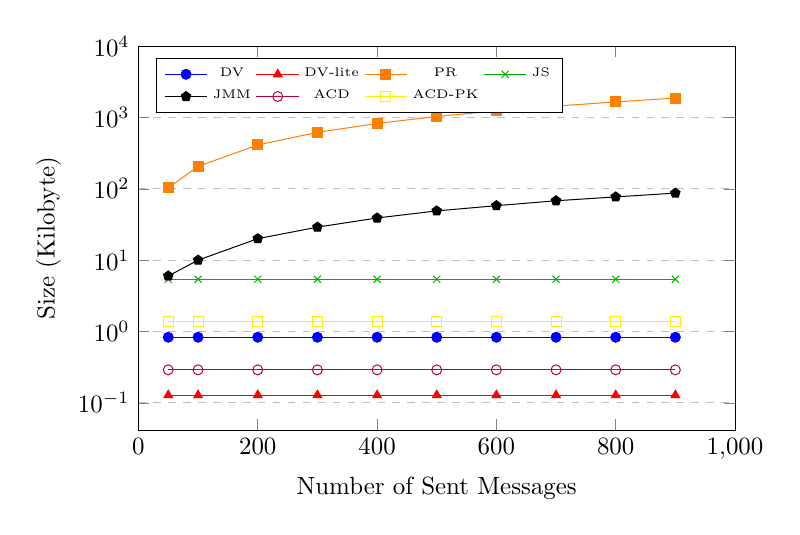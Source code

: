 \begin{tikzpicture}[scale=0.9]
\begin{axis}[
  %ymode=log,
%  legend style={font=\tiny, legend columns=4},
%  scaled ticks=false,
%  xlabel={Number of Sent Messages},
%  ylabel={Size (Kilobyte)},
%  xmin=0, xmax=1000,
%  ymax=200,
%  xtick={0,200,400,600,800,1000},
%  %ytick={0.01,0.1,1,10,100,1000,10000},
%  ytick={0,20,40,60,80,100,120,140,160,180,200},
%  legend pos=north west,
%  ymajorgrids=true,
%  xminorticks=false,
%  yminorticks=false,
%  grid style=dashed,
%  height=7cm,
%  width=10cm,
  ymode=log,
  legend style={font=\tiny, legend columns=4},
  scaled ticks=false,
  xlabel={Number of Sent Messages},
  ylabel={Size (Kilobyte)},
  xmin=0, xmax=1000,
  ymax=10000,
  xtick={0,200,400,600,800,1000},
  ytick={0.001,0.01,0.1,1,10,100,1000,10000},
  %ytick={0,20,40,60,80,100,120,140,160,180,200},
  legend pos=north west,
  ymajorgrids=true,
  xminorticks=false,
  yminorticks=false,
  grid style=dashed,
  height=7cm,
  width=10cm,
]
 
\addplot[color=blue,mark=*]
   coordinates {
  (50,0.83)(100,0.83)(200,0.83)(300,0.83)(400,0.83)(500,0.83)(600,0.83)
  (700,0.83)(800,0.83)(900,0.83)
  };

\addplot[color=red,mark=triangle*]
  coordinates {
  (50,0.128)(100,0.128)(200,0.128)(300,0.128)(400,0.128)(500,0.128)
  (600,0.128)(700,0.128)(800,0.128)(900,0.128)
  };

\addplot[color=orange,mark=square*]
  coordinates {
  (50,103)(100,206)(200,412)(300,618)(400,824)(500,1031)
  (600,1237)(700,1444)(800,1650)(900,1870)
  };


\addplot[color=black!30!green,mark=x]
  coordinates {
  (50,5.4)(100,5.4)(200,5.4)(300,5.4)(400,5.4)(500,5.4)
  (600,5.4)(700,5.4)(800,5.4)(900,5.4)
  };

\addplot[color=black,mark=pentagon*]
  coordinates {
  (50,6)(100,10)(200,20)(300,29)(400,39)(500,49)
  (600,58)(700,68)(800,77)(900,87)
  };

\addplot[color=purple,mark=o]
  coordinates {
  (50,0.29)(100,0.29)(200,0.29)(300,0.29)(400,0.29)(500,0.29)
  (600,0.29)(700,0.29)(800,0.29)(900,0.29)
  };

\addplot[color=yellow,mark=square]
  coordinates {
  (50,1.4)(100,1.4)(200,1.4)(300,1.4)(400,1.4)(500,1.4)
  (600,1.4)(700,1.4)(800,1.4)(900,1.4)
  };


  \legend{DV,DV-lite,PR,JS,JMM,ACD,ACD-PK}
 
\end{axis}
\end{tikzpicture}